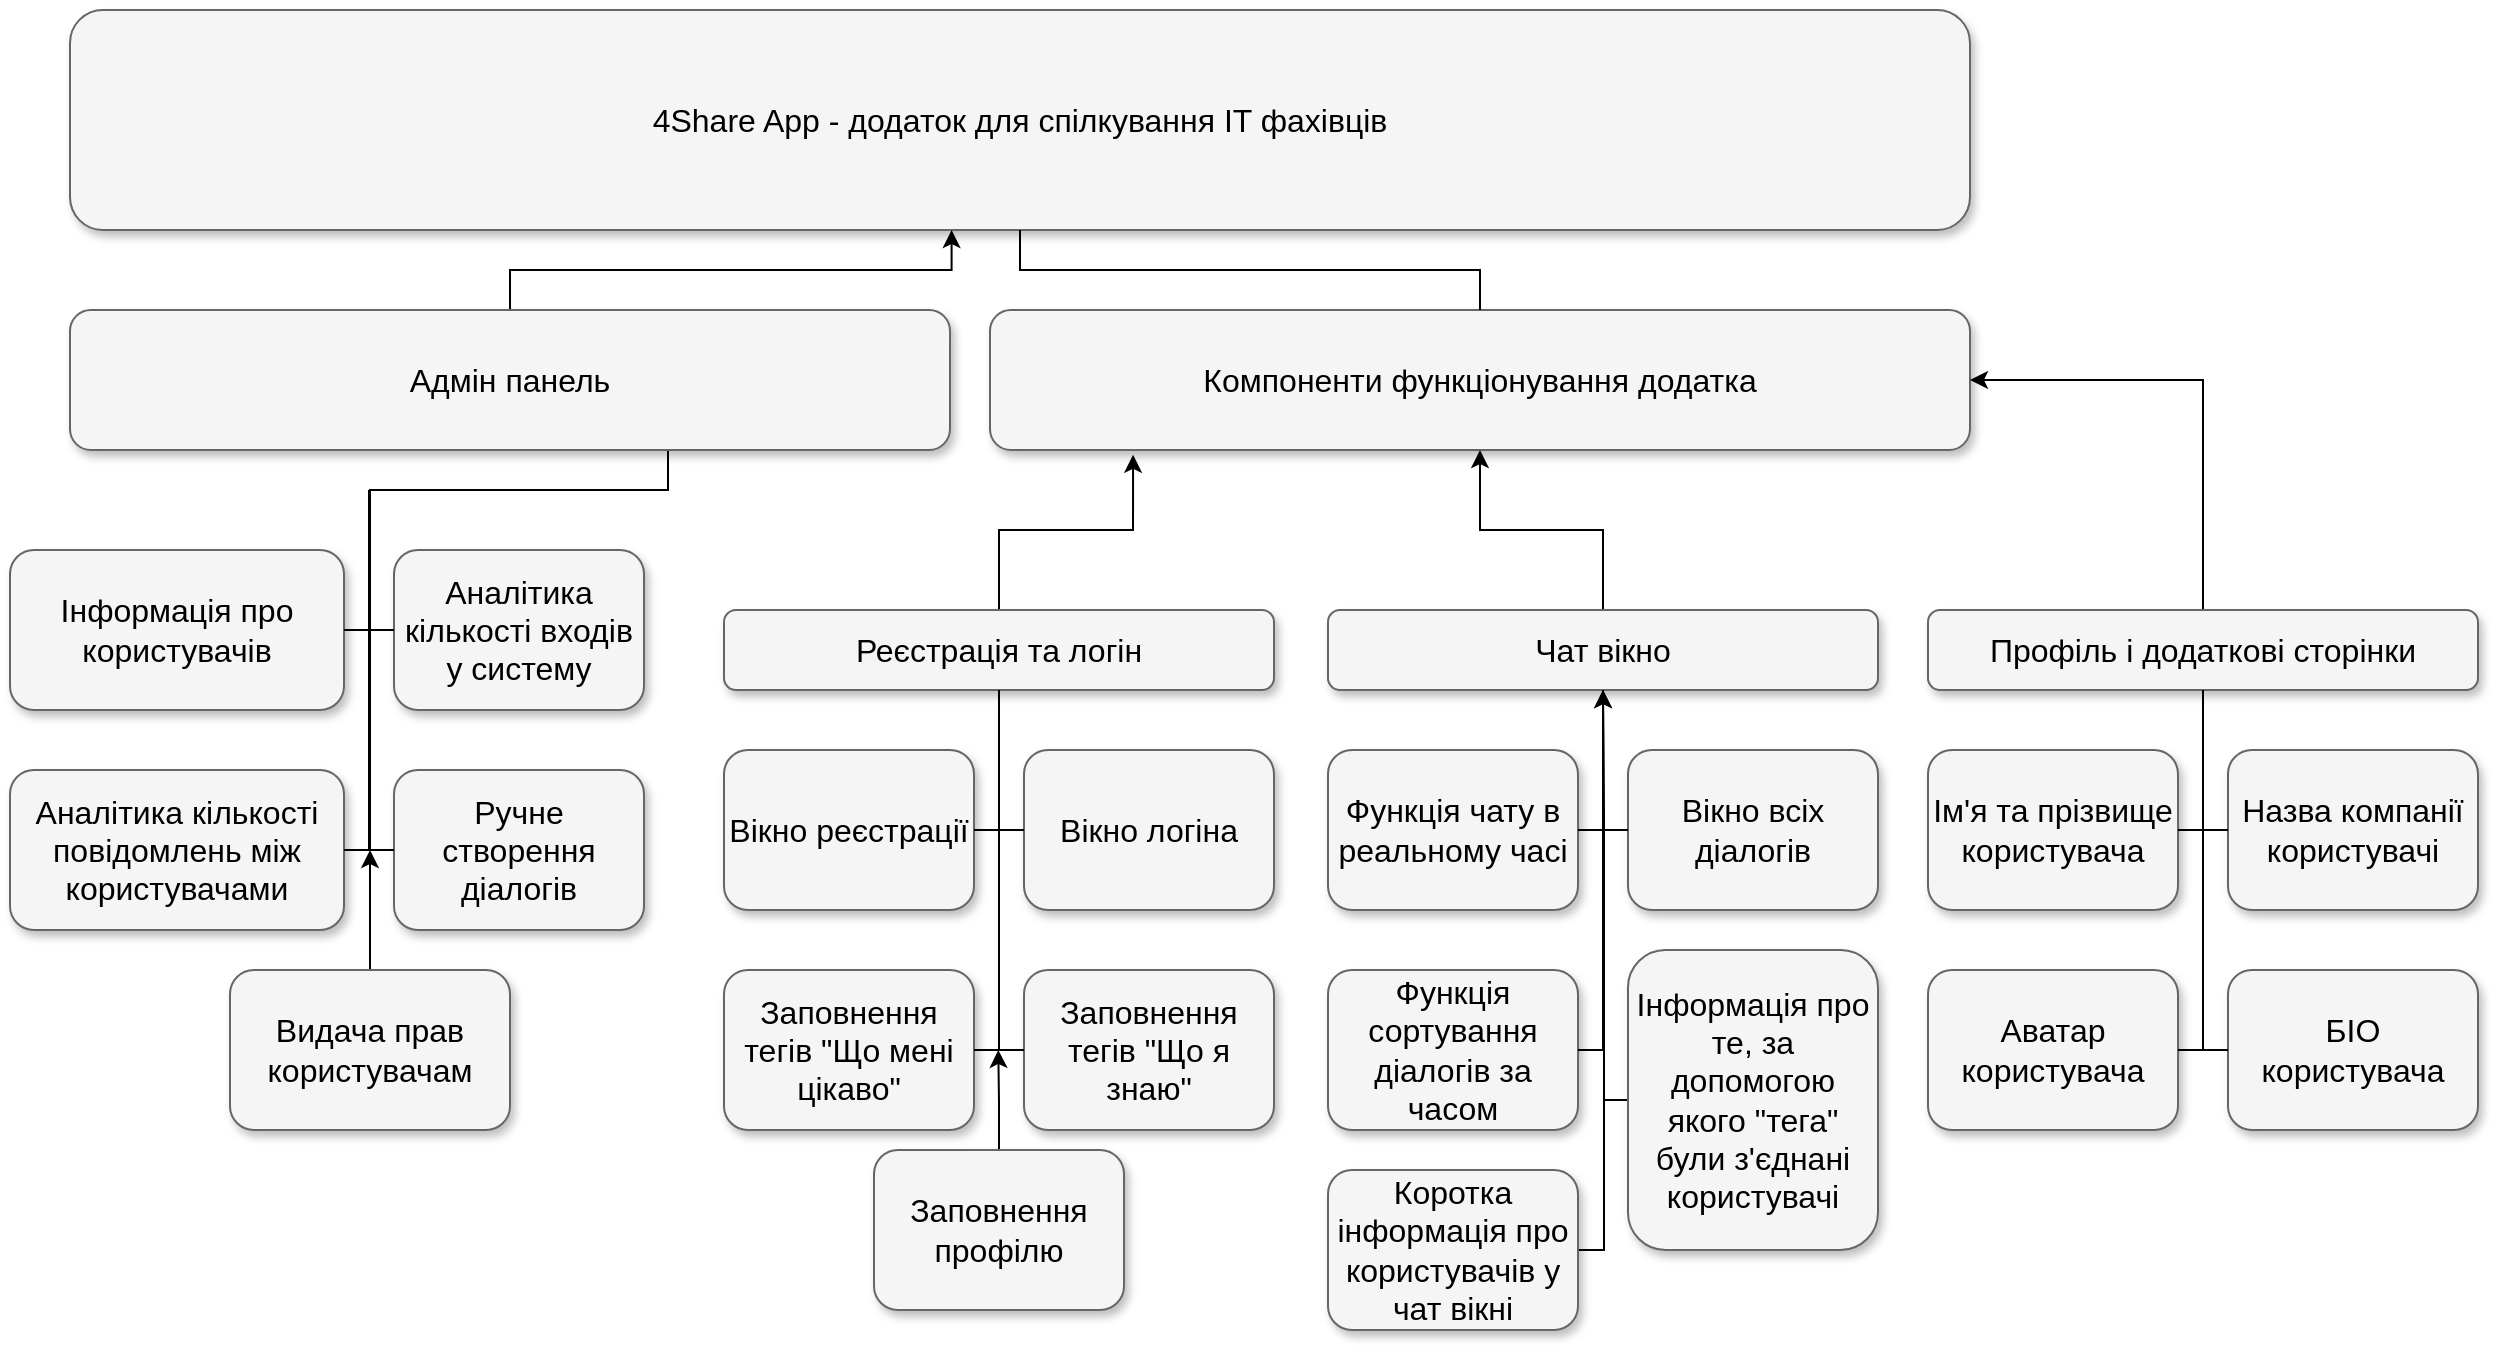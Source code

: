 <mxfile version="15.4.1" type="github">
  <diagram name="Page-1" id="b98fa263-6416-c6ec-5b7d-78bf54ef71d0">
    <mxGraphModel dx="1730" dy="965" grid="1" gridSize="10" guides="1" tooltips="1" connect="1" arrows="1" fold="1" page="1" pageScale="1.5" pageWidth="900" pageHeight="500" background="none" math="0" shadow="0">
      <root>
        <mxCell id="0" style=";html=1;" />
        <mxCell id="1" style=";html=1;" parent="0" />
        <mxCell id="303ed1de8c2c98b4-3" value="4Share App - додаток для спілкування IT фахівців" style="whiteSpace=wrap;html=1;rounded=1;shadow=1;strokeWidth=1;fontSize=16;align=center;fillColor=#f5f5f5;strokeColor=#666666;" parent="1" vertex="1">
          <mxGeometry x="60" y="20" width="950" height="110" as="geometry" />
        </mxCell>
        <mxCell id="303ed1de8c2c98b4-4" value="Компоненти функціонування додатка" style="whiteSpace=wrap;html=1;rounded=1;shadow=1;strokeWidth=1;fontSize=16;align=center;fillColor=#f5f5f5;strokeColor=#666666;" parent="1" vertex="1">
          <mxGeometry x="520" y="170" width="490" height="70" as="geometry" />
        </mxCell>
        <mxCell id="k50tU4oOb8ycibOqBn9V-11" style="edgeStyle=orthogonalEdgeStyle;rounded=0;orthogonalLoop=1;jettySize=auto;html=1;exitX=0.5;exitY=0;exitDx=0;exitDy=0;entryX=0.146;entryY=1.034;entryDx=0;entryDy=0;entryPerimeter=0;" edge="1" parent="1" source="303ed1de8c2c98b4-6" target="303ed1de8c2c98b4-4">
          <mxGeometry relative="1" as="geometry" />
        </mxCell>
        <mxCell id="303ed1de8c2c98b4-6" value="Реєстрація та логін" style="whiteSpace=wrap;html=1;rounded=1;shadow=1;strokeWidth=1;fontSize=16;align=center;fillColor=#f5f5f5;strokeColor=#666666;" parent="1" vertex="1">
          <mxGeometry x="387" y="320" width="275" height="40" as="geometry" />
        </mxCell>
        <mxCell id="k50tU4oOb8ycibOqBn9V-10" style="edgeStyle=orthogonalEdgeStyle;rounded=0;orthogonalLoop=1;jettySize=auto;html=1;exitX=0.5;exitY=0;exitDx=0;exitDy=0;" edge="1" parent="1" source="303ed1de8c2c98b4-8" target="303ed1de8c2c98b4-4">
          <mxGeometry relative="1" as="geometry" />
        </mxCell>
        <mxCell id="303ed1de8c2c98b4-8" value="Чат вікно" style="whiteSpace=wrap;html=1;rounded=1;shadow=1;strokeWidth=1;fontSize=16;align=center;fillColor=#f5f5f5;strokeColor=#666666;" parent="1" vertex="1">
          <mxGeometry x="689" y="320" width="275" height="40" as="geometry" />
        </mxCell>
        <mxCell id="k50tU4oOb8ycibOqBn9V-9" style="edgeStyle=orthogonalEdgeStyle;rounded=0;orthogonalLoop=1;jettySize=auto;html=1;exitX=0.5;exitY=0;exitDx=0;exitDy=0;entryX=1;entryY=0.5;entryDx=0;entryDy=0;" edge="1" parent="1" source="303ed1de8c2c98b4-9" target="303ed1de8c2c98b4-4">
          <mxGeometry relative="1" as="geometry" />
        </mxCell>
        <mxCell id="303ed1de8c2c98b4-9" value="Профіль і додаткові сторінки" style="whiteSpace=wrap;html=1;rounded=1;shadow=1;strokeWidth=1;fontSize=16;align=center;fillColor=#f5f5f5;strokeColor=#666666;" parent="1" vertex="1">
          <mxGeometry x="989" y="320" width="275" height="40" as="geometry" />
        </mxCell>
        <mxCell id="303ed1de8c2c98b4-10" value="Інформація про користувачів" style="whiteSpace=wrap;html=1;rounded=1;shadow=1;strokeWidth=1;fontSize=16;align=center;fillColor=#f5f5f5;strokeColor=#666666;" parent="1" vertex="1">
          <mxGeometry x="30" y="290" width="167" height="80" as="geometry" />
        </mxCell>
        <mxCell id="303ed1de8c2c98b4-12" value="Аналітика кількості входів у систему" style="whiteSpace=wrap;html=1;rounded=1;shadow=1;strokeWidth=1;fontSize=16;align=center;fillColor=#f5f5f5;strokeColor=#666666;" parent="1" vertex="1">
          <mxGeometry x="222" y="290" width="125" height="80" as="geometry" />
        </mxCell>
        <mxCell id="303ed1de8c2c98b4-13" value="Вікно реєстрації" style="whiteSpace=wrap;html=1;rounded=1;shadow=1;strokeWidth=1;fontSize=16;align=center;fillColor=#f5f5f5;strokeColor=#666666;" parent="1" vertex="1">
          <mxGeometry x="387" y="390" width="125" height="80" as="geometry" />
        </mxCell>
        <mxCell id="303ed1de8c2c98b4-14" value="Вікно логіна" style="whiteSpace=wrap;html=1;rounded=1;shadow=1;strokeWidth=1;fontSize=16;align=center;fillColor=#f5f5f5;strokeColor=#666666;" parent="1" vertex="1">
          <mxGeometry x="537" y="390" width="125" height="80" as="geometry" />
        </mxCell>
        <mxCell id="303ed1de8c2c98b4-17" value="Функція чату в реальному часі" style="whiteSpace=wrap;html=1;rounded=1;shadow=1;strokeWidth=1;fontSize=16;align=center;fillColor=#f5f5f5;strokeColor=#666666;" parent="1" vertex="1">
          <mxGeometry x="689" y="390" width="125" height="80" as="geometry" />
        </mxCell>
        <mxCell id="303ed1de8c2c98b4-18" value="Вікно всіх діалогів" style="whiteSpace=wrap;html=1;rounded=1;shadow=1;strokeWidth=1;fontSize=16;align=center;fillColor=#f5f5f5;strokeColor=#666666;" parent="1" vertex="1">
          <mxGeometry x="839" y="390" width="125" height="80" as="geometry" />
        </mxCell>
        <mxCell id="303ed1de8c2c98b4-19" value="Ім&#39;я та прізвище користувача" style="whiteSpace=wrap;html=1;rounded=1;shadow=1;strokeWidth=1;fontSize=16;align=center;fillColor=#f5f5f5;strokeColor=#666666;" parent="1" vertex="1">
          <mxGeometry x="989" y="390" width="125" height="80" as="geometry" />
        </mxCell>
        <mxCell id="303ed1de8c2c98b4-20" value="Назва компанії користувачі" style="whiteSpace=wrap;html=1;rounded=1;shadow=1;strokeWidth=1;fontSize=16;align=center;fillColor=#f5f5f5;strokeColor=#666666;" parent="1" vertex="1">
          <mxGeometry x="1139" y="390" width="125" height="80" as="geometry" />
        </mxCell>
        <mxCell id="303ed1de8c2c98b4-21" value="Аналітика кількості повідомлень між користувачами" style="whiteSpace=wrap;html=1;rounded=1;shadow=1;strokeWidth=1;fontSize=16;align=center;fillColor=#f5f5f5;strokeColor=#666666;" parent="1" vertex="1">
          <mxGeometry x="30" y="400" width="167" height="80" as="geometry" />
        </mxCell>
        <mxCell id="303ed1de8c2c98b4-22" value="Ручне створення діалогів" style="whiteSpace=wrap;html=1;rounded=1;shadow=1;strokeWidth=1;fontSize=16;align=center;fillColor=#f5f5f5;strokeColor=#666666;" parent="1" vertex="1">
          <mxGeometry x="222" y="400" width="125" height="80" as="geometry" />
        </mxCell>
        <mxCell id="303ed1de8c2c98b4-23" value="Заповнення тегів &quot;Що мені цікаво&quot;" style="whiteSpace=wrap;html=1;rounded=1;shadow=1;strokeWidth=1;fontSize=16;align=center;fillColor=#f5f5f5;strokeColor=#666666;" parent="1" vertex="1">
          <mxGeometry x="387" y="500" width="125" height="80" as="geometry" />
        </mxCell>
        <mxCell id="303ed1de8c2c98b4-24" value="Заповнення тегів &quot;Що я знаю&quot;" style="whiteSpace=wrap;html=1;rounded=1;shadow=1;strokeWidth=1;fontSize=16;align=center;fillColor=#f5f5f5;strokeColor=#666666;" parent="1" vertex="1">
          <mxGeometry x="537" y="500" width="125" height="80" as="geometry" />
        </mxCell>
        <mxCell id="303ed1de8c2c98b4-27" value="Функція сортування діалогів за часом" style="whiteSpace=wrap;html=1;rounded=1;shadow=1;strokeWidth=1;fontSize=16;align=center;fillColor=#f5f5f5;strokeColor=#666666;" parent="1" vertex="1">
          <mxGeometry x="689" y="500" width="125" height="80" as="geometry" />
        </mxCell>
        <mxCell id="303ed1de8c2c98b4-29" value="Аватар користувача" style="whiteSpace=wrap;html=1;rounded=1;shadow=1;strokeWidth=1;fontSize=16;align=center;fillColor=#f5f5f5;strokeColor=#666666;" parent="1" vertex="1">
          <mxGeometry x="989" y="500" width="125" height="80" as="geometry" />
        </mxCell>
        <mxCell id="303ed1de8c2c98b4-30" value="БІО користувача" style="whiteSpace=wrap;html=1;rounded=1;shadow=1;strokeWidth=1;fontSize=16;align=center;fillColor=#f5f5f5;strokeColor=#666666;" parent="1" vertex="1">
          <mxGeometry x="1139" y="500" width="125" height="80" as="geometry" />
        </mxCell>
        <mxCell id="k50tU4oOb8ycibOqBn9V-5" style="edgeStyle=orthogonalEdgeStyle;rounded=0;orthogonalLoop=1;jettySize=auto;html=1;" edge="1" parent="1" source="303ed1de8c2c98b4-31">
          <mxGeometry relative="1" as="geometry">
            <mxPoint x="210" y="440" as="targetPoint" />
          </mxGeometry>
        </mxCell>
        <mxCell id="303ed1de8c2c98b4-31" value="Видача прав користувачам" style="whiteSpace=wrap;html=1;rounded=1;shadow=1;strokeWidth=1;fontSize=16;align=center;fillColor=#f5f5f5;strokeColor=#666666;" parent="1" vertex="1">
          <mxGeometry x="140" y="500" width="140" height="80" as="geometry" />
        </mxCell>
        <mxCell id="k50tU4oOb8ycibOqBn9V-4" style="edgeStyle=orthogonalEdgeStyle;rounded=0;orthogonalLoop=1;jettySize=auto;html=1;exitX=0.5;exitY=0;exitDx=0;exitDy=0;" edge="1" parent="1" source="303ed1de8c2c98b4-33">
          <mxGeometry relative="1" as="geometry">
            <mxPoint x="524.143" y="540" as="targetPoint" />
          </mxGeometry>
        </mxCell>
        <mxCell id="303ed1de8c2c98b4-33" value="Заповнення профілю" style="whiteSpace=wrap;html=1;rounded=1;shadow=1;strokeWidth=1;fontSize=16;align=center;fillColor=#f5f5f5;strokeColor=#666666;" parent="1" vertex="1">
          <mxGeometry x="462" y="590" width="125" height="80" as="geometry" />
        </mxCell>
        <mxCell id="k50tU4oOb8ycibOqBn9V-14" style="edgeStyle=orthogonalEdgeStyle;rounded=0;orthogonalLoop=1;jettySize=auto;html=1;exitX=1;exitY=0.5;exitDx=0;exitDy=0;entryX=0.5;entryY=1;entryDx=0;entryDy=0;" edge="1" parent="1" source="303ed1de8c2c98b4-37" target="303ed1de8c2c98b4-8">
          <mxGeometry relative="1" as="geometry">
            <Array as="points">
              <mxPoint x="827" y="640" />
              <mxPoint x="827" y="480" />
            </Array>
          </mxGeometry>
        </mxCell>
        <mxCell id="303ed1de8c2c98b4-37" value="Коротка інформація про користувачів у чат вікні" style="whiteSpace=wrap;html=1;rounded=1;shadow=1;strokeWidth=1;fontSize=16;align=center;fillColor=#f5f5f5;strokeColor=#666666;" parent="1" vertex="1">
          <mxGeometry x="689" y="600" width="125" height="80" as="geometry" />
        </mxCell>
        <mxCell id="k50tU4oOb8ycibOqBn9V-13" style="edgeStyle=orthogonalEdgeStyle;rounded=0;orthogonalLoop=1;jettySize=auto;html=1;exitX=0;exitY=0.5;exitDx=0;exitDy=0;entryX=0.5;entryY=1;entryDx=0;entryDy=0;" edge="1" parent="1" source="303ed1de8c2c98b4-47" target="303ed1de8c2c98b4-8">
          <mxGeometry relative="1" as="geometry">
            <Array as="points">
              <mxPoint x="827" y="565" />
              <mxPoint x="827" y="425" />
            </Array>
          </mxGeometry>
        </mxCell>
        <mxCell id="303ed1de8c2c98b4-47" value="Інформація про те, за допомогою якого &quot;тега&quot; були з&#39;єднані користувачі" style="whiteSpace=wrap;html=1;rounded=1;shadow=1;strokeWidth=1;fontSize=16;align=center;fillColor=#f5f5f5;strokeColor=#666666;" parent="1" vertex="1">
          <mxGeometry x="839" y="490" width="125" height="150" as="geometry" />
        </mxCell>
        <mxCell id="303ed1de8c2c98b4-79" style="edgeStyle=orthogonalEdgeStyle;html=1;startSize=6;endFill=0;endSize=6;strokeWidth=1;fontSize=16;rounded=0;endArrow=none;" parent="1" source="303ed1de8c2c98b4-3" target="303ed1de8c2c98b4-4" edge="1">
          <mxGeometry relative="1" as="geometry" />
        </mxCell>
        <mxCell id="303ed1de8c2c98b4-85" style="edgeStyle=orthogonalEdgeStyle;html=1;startSize=6;endFill=0;endSize=6;strokeWidth=1;fontSize=16;rounded=0;entryX=1;entryY=0.5;endArrow=none;" parent="1" target="303ed1de8c2c98b4-10" edge="1">
          <mxGeometry relative="1" as="geometry">
            <Array as="points">
              <mxPoint x="210" y="330" />
            </Array>
            <mxPoint x="209.5" y="260" as="sourcePoint" />
          </mxGeometry>
        </mxCell>
        <mxCell id="303ed1de8c2c98b4-86" style="edgeStyle=orthogonalEdgeStyle;html=1;startSize=6;endFill=0;endSize=6;strokeWidth=1;fontSize=16;rounded=0;entryX=1;entryY=0.5;endArrow=none;" parent="1" target="303ed1de8c2c98b4-21" edge="1">
          <mxGeometry relative="1" as="geometry">
            <Array as="points">
              <mxPoint x="210" y="440" />
            </Array>
            <mxPoint x="209.5" y="260" as="sourcePoint" />
          </mxGeometry>
        </mxCell>
        <mxCell id="303ed1de8c2c98b4-89" style="edgeStyle=orthogonalEdgeStyle;html=1;startSize=6;endFill=0;endSize=6;strokeWidth=1;fontSize=16;rounded=0;entryX=0;entryY=0.5;endArrow=none;" parent="1" target="303ed1de8c2c98b4-12" edge="1">
          <mxGeometry relative="1" as="geometry">
            <Array as="points">
              <mxPoint x="210" y="330" />
            </Array>
            <mxPoint x="209.5" y="260" as="sourcePoint" />
          </mxGeometry>
        </mxCell>
        <mxCell id="303ed1de8c2c98b4-90" style="edgeStyle=orthogonalEdgeStyle;html=1;startSize=6;endFill=0;endSize=6;strokeWidth=1;fontSize=16;rounded=0;entryX=0;entryY=0.5;endArrow=none;exitX=0.5;exitY=1;exitDx=0;exitDy=0;" parent="1" source="k50tU4oOb8ycibOqBn9V-1" target="303ed1de8c2c98b4-22" edge="1">
          <mxGeometry relative="1" as="geometry">
            <Array as="points">
              <mxPoint x="359" y="260" />
              <mxPoint x="210" y="260" />
              <mxPoint x="210" y="440" />
            </Array>
            <mxPoint x="209.5" y="260" as="sourcePoint" />
          </mxGeometry>
        </mxCell>
        <mxCell id="303ed1de8c2c98b4-92" style="edgeStyle=orthogonalEdgeStyle;html=1;startSize=6;endFill=0;endSize=6;strokeWidth=1;fontSize=16;rounded=0;endArrow=none;entryX=1;entryY=0.5;" parent="1" source="303ed1de8c2c98b4-6" target="303ed1de8c2c98b4-13" edge="1">
          <mxGeometry relative="1" as="geometry">
            <Array as="points">
              <mxPoint x="524" y="430" />
            </Array>
          </mxGeometry>
        </mxCell>
        <mxCell id="303ed1de8c2c98b4-93" style="edgeStyle=orthogonalEdgeStyle;html=1;startSize=6;endFill=0;endSize=6;strokeWidth=1;fontSize=16;rounded=0;endArrow=none;entryX=1;entryY=0.5;" parent="1" source="303ed1de8c2c98b4-6" target="303ed1de8c2c98b4-23" edge="1">
          <mxGeometry relative="1" as="geometry">
            <Array as="points">
              <mxPoint x="525" y="540" />
            </Array>
          </mxGeometry>
        </mxCell>
        <mxCell id="303ed1de8c2c98b4-96" style="edgeStyle=orthogonalEdgeStyle;html=1;startSize=6;endFill=0;endSize=6;strokeWidth=1;fontSize=16;rounded=0;endArrow=none;entryX=0;entryY=0.5;" parent="1" source="303ed1de8c2c98b4-6" target="303ed1de8c2c98b4-14" edge="1">
          <mxGeometry relative="1" as="geometry">
            <Array as="points">
              <mxPoint x="524" y="430" />
            </Array>
          </mxGeometry>
        </mxCell>
        <mxCell id="303ed1de8c2c98b4-97" style="edgeStyle=orthogonalEdgeStyle;html=1;startSize=6;endFill=0;endSize=6;strokeWidth=1;fontSize=16;rounded=0;endArrow=none;entryX=0;entryY=0.5;" parent="1" source="303ed1de8c2c98b4-6" target="303ed1de8c2c98b4-24" edge="1">
          <mxGeometry relative="1" as="geometry">
            <Array as="points">
              <mxPoint x="524" y="540" />
            </Array>
          </mxGeometry>
        </mxCell>
        <mxCell id="303ed1de8c2c98b4-103" style="edgeStyle=orthogonalEdgeStyle;html=1;startSize=6;endFill=0;endSize=6;strokeWidth=1;fontSize=16;rounded=0;endArrow=none;entryX=1;entryY=0.5;" parent="1" source="303ed1de8c2c98b4-8" target="303ed1de8c2c98b4-17" edge="1">
          <mxGeometry relative="1" as="geometry">
            <Array as="points">
              <mxPoint x="827" y="430" />
            </Array>
          </mxGeometry>
        </mxCell>
        <mxCell id="303ed1de8c2c98b4-104" style="edgeStyle=orthogonalEdgeStyle;html=1;startSize=6;endFill=0;endSize=6;strokeWidth=1;fontSize=16;rounded=0;endArrow=none;entryX=0;entryY=0.5;" parent="1" source="303ed1de8c2c98b4-8" target="303ed1de8c2c98b4-18" edge="1">
          <mxGeometry relative="1" as="geometry">
            <Array as="points">
              <mxPoint x="827" y="430" />
            </Array>
          </mxGeometry>
        </mxCell>
        <mxCell id="303ed1de8c2c98b4-105" style="edgeStyle=orthogonalEdgeStyle;html=1;startSize=6;endFill=0;endSize=6;strokeWidth=1;fontSize=16;rounded=0;endArrow=none;entryX=1;entryY=0.5;" parent="1" source="303ed1de8c2c98b4-8" target="303ed1de8c2c98b4-27" edge="1">
          <mxGeometry relative="1" as="geometry">
            <Array as="points">
              <mxPoint x="827" y="540" />
            </Array>
          </mxGeometry>
        </mxCell>
        <mxCell id="303ed1de8c2c98b4-109" style="edgeStyle=orthogonalEdgeStyle;html=1;startSize=6;endFill=0;endSize=6;strokeWidth=1;fontSize=16;rounded=0;endArrow=none;entryX=1;entryY=0.5;" parent="1" source="303ed1de8c2c98b4-9" target="303ed1de8c2c98b4-19" edge="1">
          <mxGeometry relative="1" as="geometry">
            <Array as="points">
              <mxPoint x="1127" y="430" />
            </Array>
          </mxGeometry>
        </mxCell>
        <mxCell id="303ed1de8c2c98b4-110" style="edgeStyle=orthogonalEdgeStyle;html=1;startSize=6;endFill=0;endSize=6;strokeWidth=1;fontSize=16;rounded=0;endArrow=none;entryX=1;entryY=0.5;" parent="1" source="303ed1de8c2c98b4-9" target="303ed1de8c2c98b4-29" edge="1">
          <mxGeometry relative="1" as="geometry">
            <Array as="points">
              <mxPoint x="1127" y="540" />
            </Array>
          </mxGeometry>
        </mxCell>
        <mxCell id="303ed1de8c2c98b4-114" style="edgeStyle=orthogonalEdgeStyle;html=1;startSize=6;endFill=0;endSize=6;strokeWidth=1;fontSize=16;rounded=0;endArrow=none;entryX=0;entryY=0.5;" parent="1" source="303ed1de8c2c98b4-9" target="303ed1de8c2c98b4-20" edge="1">
          <mxGeometry relative="1" as="geometry">
            <Array as="points">
              <mxPoint x="1127" y="430" />
            </Array>
          </mxGeometry>
        </mxCell>
        <mxCell id="303ed1de8c2c98b4-115" style="edgeStyle=orthogonalEdgeStyle;html=1;startSize=6;endFill=0;endSize=6;strokeWidth=1;fontSize=16;rounded=0;endArrow=none;entryX=0;entryY=0.5;" parent="1" source="303ed1de8c2c98b4-9" target="303ed1de8c2c98b4-30" edge="1">
          <mxGeometry relative="1" as="geometry">
            <Array as="points">
              <mxPoint x="1127" y="540" />
            </Array>
          </mxGeometry>
        </mxCell>
        <mxCell id="k50tU4oOb8ycibOqBn9V-8" style="edgeStyle=orthogonalEdgeStyle;rounded=0;orthogonalLoop=1;jettySize=auto;html=1;exitX=0.5;exitY=0;exitDx=0;exitDy=0;entryX=0.464;entryY=1;entryDx=0;entryDy=0;entryPerimeter=0;" edge="1" parent="1" source="k50tU4oOb8ycibOqBn9V-1" target="303ed1de8c2c98b4-3">
          <mxGeometry relative="1" as="geometry">
            <mxPoint x="500" y="140" as="targetPoint" />
          </mxGeometry>
        </mxCell>
        <mxCell id="k50tU4oOb8ycibOqBn9V-1" value="Адмін панель" style="whiteSpace=wrap;html=1;rounded=1;shadow=1;strokeWidth=1;fontSize=16;align=center;fillColor=#f5f5f5;strokeColor=#666666;" vertex="1" parent="1">
          <mxGeometry x="60" y="170" width="440" height="70" as="geometry" />
        </mxCell>
      </root>
    </mxGraphModel>
  </diagram>
</mxfile>
